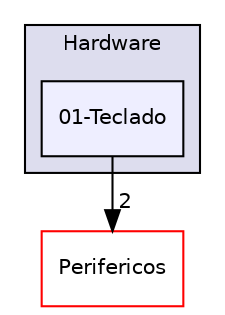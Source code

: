 digraph "E:/Agustin/Escritorio/MCUexpresso/KitLPC845-C++/src/Drivers/Hardware/01-Teclado" {
  compound=true
  node [ fontsize="10", fontname="Helvetica"];
  edge [ labelfontsize="10", labelfontname="Helvetica"];
  subgraph clusterdir_20b8c9b61d64145e8c95b1ca5e812349 {
    graph [ bgcolor="#ddddee", pencolor="black", label="Hardware" fontname="Helvetica", fontsize="10", URL="dir_20b8c9b61d64145e8c95b1ca5e812349.html"]
  dir_378b116fb766e6677a6003fa252e1622 [shape=box, label="01-Teclado", style="filled", fillcolor="#eeeeff", pencolor="black", URL="dir_378b116fb766e6677a6003fa252e1622.html"];
  }
  dir_fddceb55b13f36ba841fc9095bbfed65 [shape=box label="Perifericos" fillcolor="white" style="filled" color="red" URL="dir_fddceb55b13f36ba841fc9095bbfed65.html"];
  dir_378b116fb766e6677a6003fa252e1622->dir_fddceb55b13f36ba841fc9095bbfed65 [headlabel="2", labeldistance=1.5 headhref="dir_000003_000016.html"];
}
